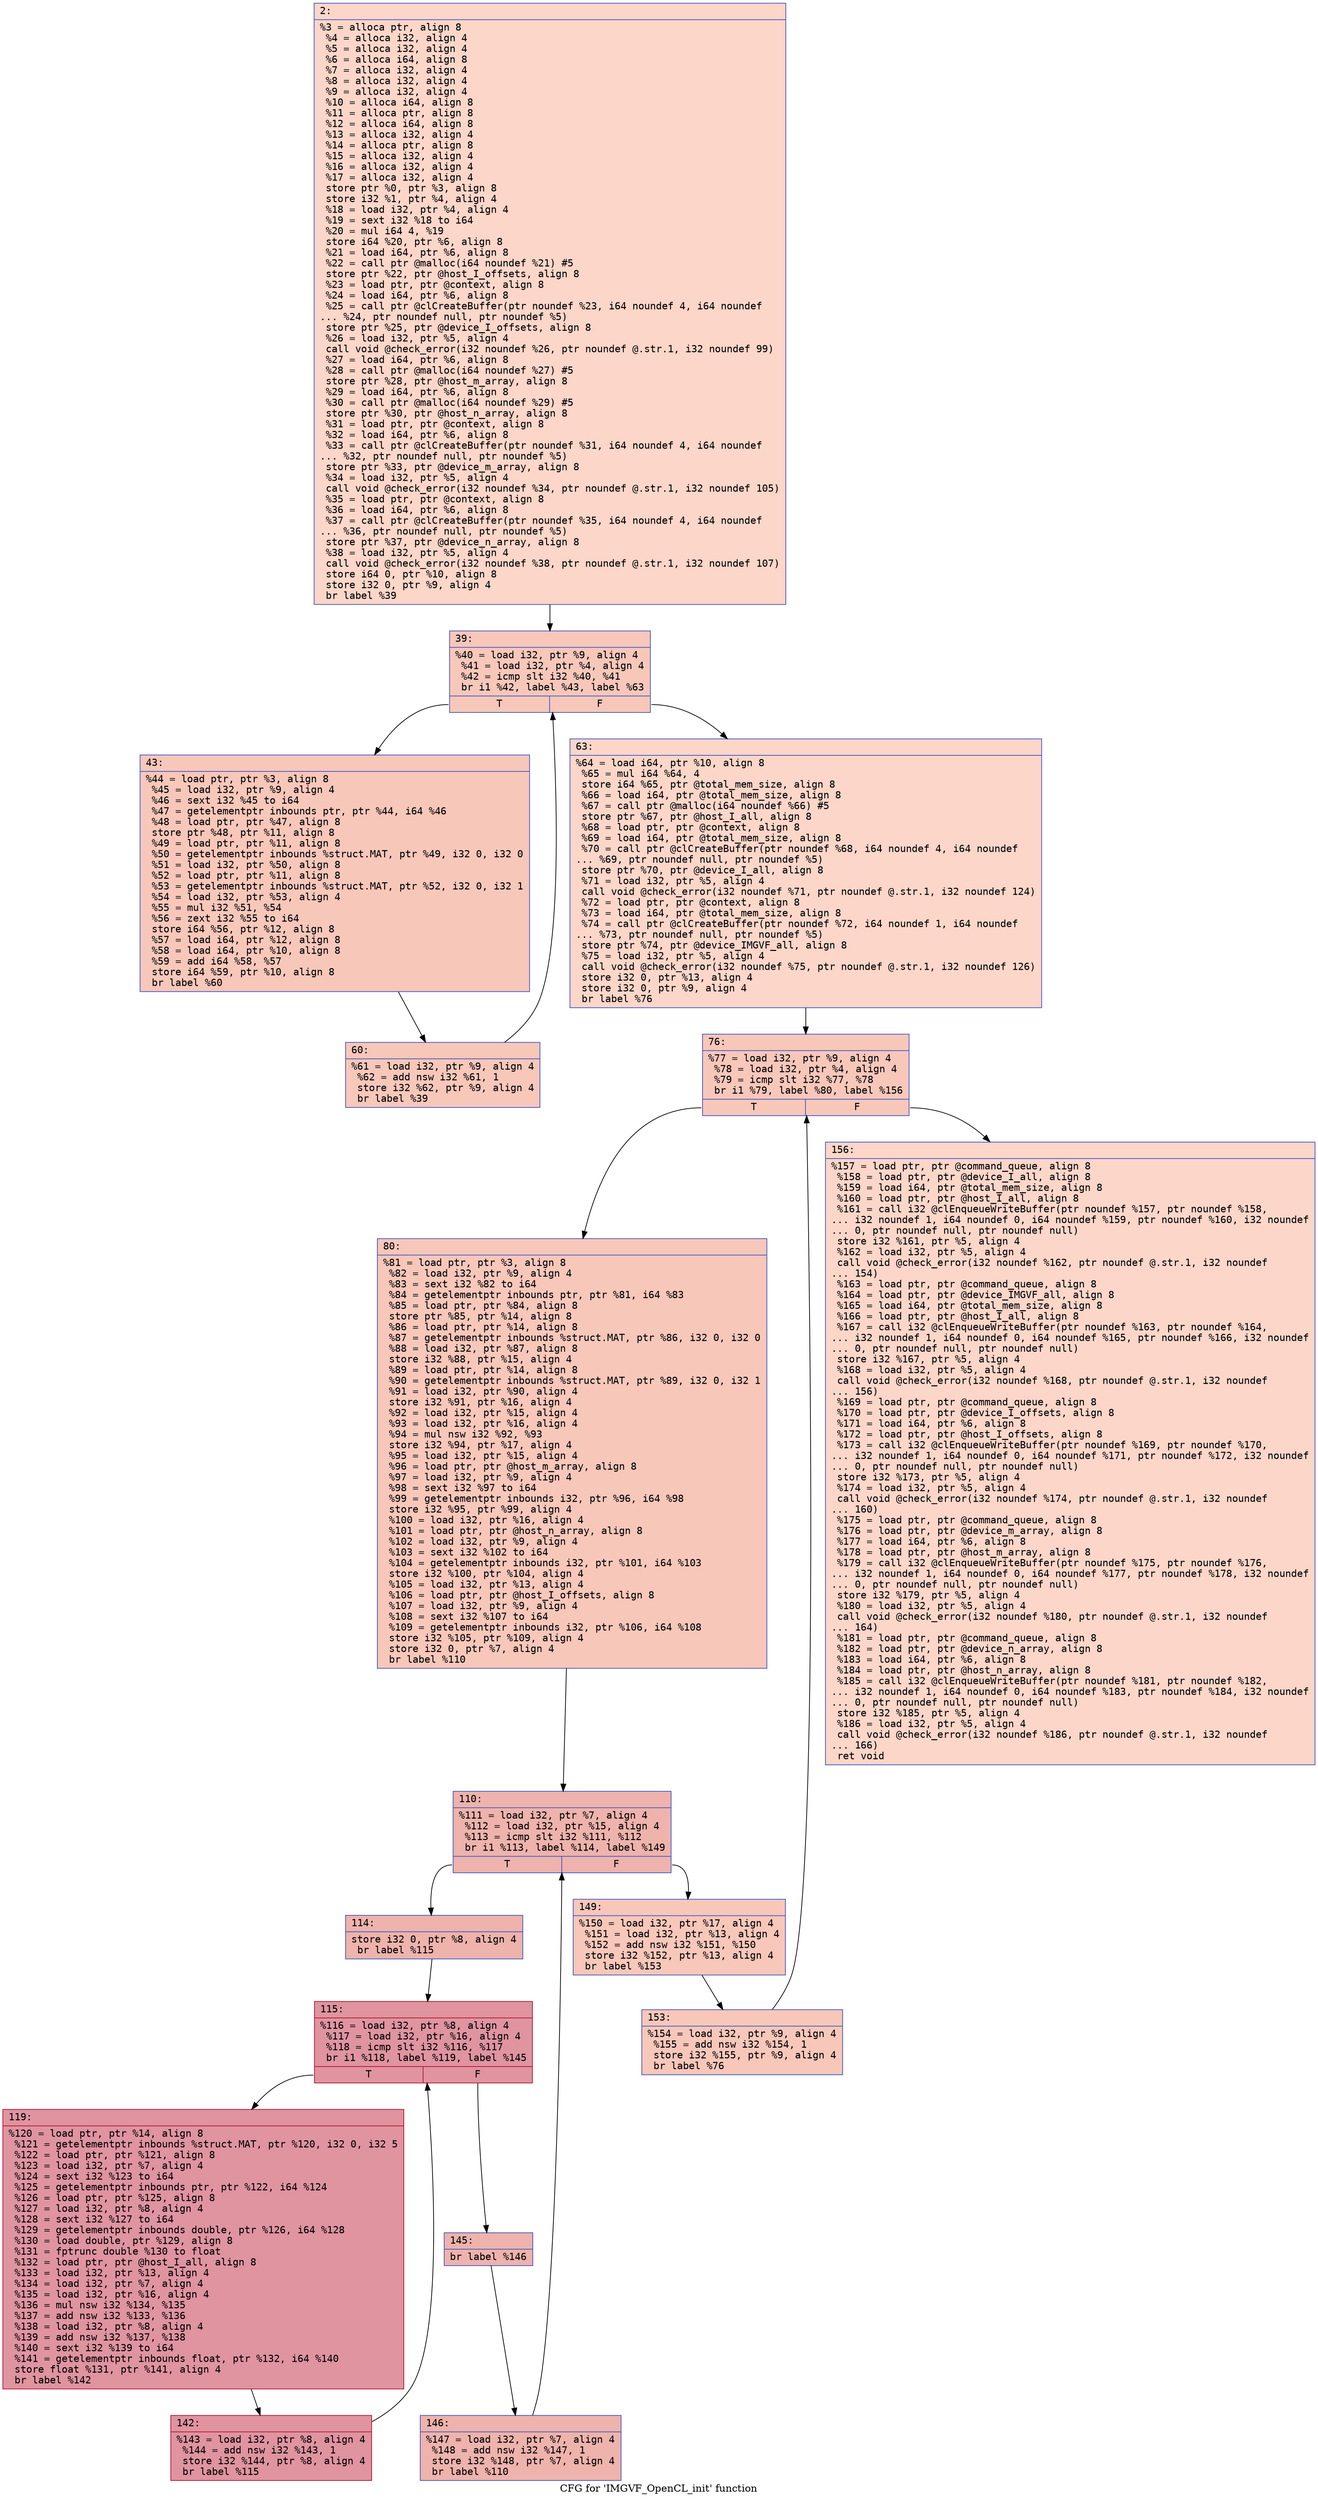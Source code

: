 digraph "CFG for 'IMGVF_OpenCL_init' function" {
	label="CFG for 'IMGVF_OpenCL_init' function";

	Node0x600001ad21c0 [shape=record,color="#3d50c3ff", style=filled, fillcolor="#f6a38570" fontname="Courier",label="{2:\l|  %3 = alloca ptr, align 8\l  %4 = alloca i32, align 4\l  %5 = alloca i32, align 4\l  %6 = alloca i64, align 8\l  %7 = alloca i32, align 4\l  %8 = alloca i32, align 4\l  %9 = alloca i32, align 4\l  %10 = alloca i64, align 8\l  %11 = alloca ptr, align 8\l  %12 = alloca i64, align 8\l  %13 = alloca i32, align 4\l  %14 = alloca ptr, align 8\l  %15 = alloca i32, align 4\l  %16 = alloca i32, align 4\l  %17 = alloca i32, align 4\l  store ptr %0, ptr %3, align 8\l  store i32 %1, ptr %4, align 4\l  %18 = load i32, ptr %4, align 4\l  %19 = sext i32 %18 to i64\l  %20 = mul i64 4, %19\l  store i64 %20, ptr %6, align 8\l  %21 = load i64, ptr %6, align 8\l  %22 = call ptr @malloc(i64 noundef %21) #5\l  store ptr %22, ptr @host_I_offsets, align 8\l  %23 = load ptr, ptr @context, align 8\l  %24 = load i64, ptr %6, align 8\l  %25 = call ptr @clCreateBuffer(ptr noundef %23, i64 noundef 4, i64 noundef\l... %24, ptr noundef null, ptr noundef %5)\l  store ptr %25, ptr @device_I_offsets, align 8\l  %26 = load i32, ptr %5, align 4\l  call void @check_error(i32 noundef %26, ptr noundef @.str.1, i32 noundef 99)\l  %27 = load i64, ptr %6, align 8\l  %28 = call ptr @malloc(i64 noundef %27) #5\l  store ptr %28, ptr @host_m_array, align 8\l  %29 = load i64, ptr %6, align 8\l  %30 = call ptr @malloc(i64 noundef %29) #5\l  store ptr %30, ptr @host_n_array, align 8\l  %31 = load ptr, ptr @context, align 8\l  %32 = load i64, ptr %6, align 8\l  %33 = call ptr @clCreateBuffer(ptr noundef %31, i64 noundef 4, i64 noundef\l... %32, ptr noundef null, ptr noundef %5)\l  store ptr %33, ptr @device_m_array, align 8\l  %34 = load i32, ptr %5, align 4\l  call void @check_error(i32 noundef %34, ptr noundef @.str.1, i32 noundef 105)\l  %35 = load ptr, ptr @context, align 8\l  %36 = load i64, ptr %6, align 8\l  %37 = call ptr @clCreateBuffer(ptr noundef %35, i64 noundef 4, i64 noundef\l... %36, ptr noundef null, ptr noundef %5)\l  store ptr %37, ptr @device_n_array, align 8\l  %38 = load i32, ptr %5, align 4\l  call void @check_error(i32 noundef %38, ptr noundef @.str.1, i32 noundef 107)\l  store i64 0, ptr %10, align 8\l  store i32 0, ptr %9, align 4\l  br label %39\l}"];
	Node0x600001ad21c0 -> Node0x600001ad2210[tooltip="2 -> 39\nProbability 100.00%" ];
	Node0x600001ad2210 [shape=record,color="#3d50c3ff", style=filled, fillcolor="#ec7f6370" fontname="Courier",label="{39:\l|  %40 = load i32, ptr %9, align 4\l  %41 = load i32, ptr %4, align 4\l  %42 = icmp slt i32 %40, %41\l  br i1 %42, label %43, label %63\l|{<s0>T|<s1>F}}"];
	Node0x600001ad2210:s0 -> Node0x600001ad2260[tooltip="39 -> 43\nProbability 96.88%" ];
	Node0x600001ad2210:s1 -> Node0x600001ad2300[tooltip="39 -> 63\nProbability 3.12%" ];
	Node0x600001ad2260 [shape=record,color="#3d50c3ff", style=filled, fillcolor="#ec7f6370" fontname="Courier",label="{43:\l|  %44 = load ptr, ptr %3, align 8\l  %45 = load i32, ptr %9, align 4\l  %46 = sext i32 %45 to i64\l  %47 = getelementptr inbounds ptr, ptr %44, i64 %46\l  %48 = load ptr, ptr %47, align 8\l  store ptr %48, ptr %11, align 8\l  %49 = load ptr, ptr %11, align 8\l  %50 = getelementptr inbounds %struct.MAT, ptr %49, i32 0, i32 0\l  %51 = load i32, ptr %50, align 8\l  %52 = load ptr, ptr %11, align 8\l  %53 = getelementptr inbounds %struct.MAT, ptr %52, i32 0, i32 1\l  %54 = load i32, ptr %53, align 4\l  %55 = mul i32 %51, %54\l  %56 = zext i32 %55 to i64\l  store i64 %56, ptr %12, align 8\l  %57 = load i64, ptr %12, align 8\l  %58 = load i64, ptr %10, align 8\l  %59 = add i64 %58, %57\l  store i64 %59, ptr %10, align 8\l  br label %60\l}"];
	Node0x600001ad2260 -> Node0x600001ad22b0[tooltip="43 -> 60\nProbability 100.00%" ];
	Node0x600001ad22b0 [shape=record,color="#3d50c3ff", style=filled, fillcolor="#ec7f6370" fontname="Courier",label="{60:\l|  %61 = load i32, ptr %9, align 4\l  %62 = add nsw i32 %61, 1\l  store i32 %62, ptr %9, align 4\l  br label %39\l}"];
	Node0x600001ad22b0 -> Node0x600001ad2210[tooltip="60 -> 39\nProbability 100.00%" ];
	Node0x600001ad2300 [shape=record,color="#3d50c3ff", style=filled, fillcolor="#f6a38570" fontname="Courier",label="{63:\l|  %64 = load i64, ptr %10, align 8\l  %65 = mul i64 %64, 4\l  store i64 %65, ptr @total_mem_size, align 8\l  %66 = load i64, ptr @total_mem_size, align 8\l  %67 = call ptr @malloc(i64 noundef %66) #5\l  store ptr %67, ptr @host_I_all, align 8\l  %68 = load ptr, ptr @context, align 8\l  %69 = load i64, ptr @total_mem_size, align 8\l  %70 = call ptr @clCreateBuffer(ptr noundef %68, i64 noundef 4, i64 noundef\l... %69, ptr noundef null, ptr noundef %5)\l  store ptr %70, ptr @device_I_all, align 8\l  %71 = load i32, ptr %5, align 4\l  call void @check_error(i32 noundef %71, ptr noundef @.str.1, i32 noundef 124)\l  %72 = load ptr, ptr @context, align 8\l  %73 = load i64, ptr @total_mem_size, align 8\l  %74 = call ptr @clCreateBuffer(ptr noundef %72, i64 noundef 1, i64 noundef\l... %73, ptr noundef null, ptr noundef %5)\l  store ptr %74, ptr @device_IMGVF_all, align 8\l  %75 = load i32, ptr %5, align 4\l  call void @check_error(i32 noundef %75, ptr noundef @.str.1, i32 noundef 126)\l  store i32 0, ptr %13, align 4\l  store i32 0, ptr %9, align 4\l  br label %76\l}"];
	Node0x600001ad2300 -> Node0x600001ad2350[tooltip="63 -> 76\nProbability 100.00%" ];
	Node0x600001ad2350 [shape=record,color="#3d50c3ff", style=filled, fillcolor="#ec7f6370" fontname="Courier",label="{76:\l|  %77 = load i32, ptr %9, align 4\l  %78 = load i32, ptr %4, align 4\l  %79 = icmp slt i32 %77, %78\l  br i1 %79, label %80, label %156\l|{<s0>T|<s1>F}}"];
	Node0x600001ad2350:s0 -> Node0x600001ad23a0[tooltip="76 -> 80\nProbability 96.88%" ];
	Node0x600001ad2350:s1 -> Node0x600001ad26c0[tooltip="76 -> 156\nProbability 3.12%" ];
	Node0x600001ad23a0 [shape=record,color="#3d50c3ff", style=filled, fillcolor="#ec7f6370" fontname="Courier",label="{80:\l|  %81 = load ptr, ptr %3, align 8\l  %82 = load i32, ptr %9, align 4\l  %83 = sext i32 %82 to i64\l  %84 = getelementptr inbounds ptr, ptr %81, i64 %83\l  %85 = load ptr, ptr %84, align 8\l  store ptr %85, ptr %14, align 8\l  %86 = load ptr, ptr %14, align 8\l  %87 = getelementptr inbounds %struct.MAT, ptr %86, i32 0, i32 0\l  %88 = load i32, ptr %87, align 8\l  store i32 %88, ptr %15, align 4\l  %89 = load ptr, ptr %14, align 8\l  %90 = getelementptr inbounds %struct.MAT, ptr %89, i32 0, i32 1\l  %91 = load i32, ptr %90, align 4\l  store i32 %91, ptr %16, align 4\l  %92 = load i32, ptr %15, align 4\l  %93 = load i32, ptr %16, align 4\l  %94 = mul nsw i32 %92, %93\l  store i32 %94, ptr %17, align 4\l  %95 = load i32, ptr %15, align 4\l  %96 = load ptr, ptr @host_m_array, align 8\l  %97 = load i32, ptr %9, align 4\l  %98 = sext i32 %97 to i64\l  %99 = getelementptr inbounds i32, ptr %96, i64 %98\l  store i32 %95, ptr %99, align 4\l  %100 = load i32, ptr %16, align 4\l  %101 = load ptr, ptr @host_n_array, align 8\l  %102 = load i32, ptr %9, align 4\l  %103 = sext i32 %102 to i64\l  %104 = getelementptr inbounds i32, ptr %101, i64 %103\l  store i32 %100, ptr %104, align 4\l  %105 = load i32, ptr %13, align 4\l  %106 = load ptr, ptr @host_I_offsets, align 8\l  %107 = load i32, ptr %9, align 4\l  %108 = sext i32 %107 to i64\l  %109 = getelementptr inbounds i32, ptr %106, i64 %108\l  store i32 %105, ptr %109, align 4\l  store i32 0, ptr %7, align 4\l  br label %110\l}"];
	Node0x600001ad23a0 -> Node0x600001ad23f0[tooltip="80 -> 110\nProbability 100.00%" ];
	Node0x600001ad23f0 [shape=record,color="#3d50c3ff", style=filled, fillcolor="#d6524470" fontname="Courier",label="{110:\l|  %111 = load i32, ptr %7, align 4\l  %112 = load i32, ptr %15, align 4\l  %113 = icmp slt i32 %111, %112\l  br i1 %113, label %114, label %149\l|{<s0>T|<s1>F}}"];
	Node0x600001ad23f0:s0 -> Node0x600001ad2440[tooltip="110 -> 114\nProbability 96.88%" ];
	Node0x600001ad23f0:s1 -> Node0x600001ad2620[tooltip="110 -> 149\nProbability 3.12%" ];
	Node0x600001ad2440 [shape=record,color="#3d50c3ff", style=filled, fillcolor="#d6524470" fontname="Courier",label="{114:\l|  store i32 0, ptr %8, align 4\l  br label %115\l}"];
	Node0x600001ad2440 -> Node0x600001ad2490[tooltip="114 -> 115\nProbability 100.00%" ];
	Node0x600001ad2490 [shape=record,color="#b70d28ff", style=filled, fillcolor="#b70d2870" fontname="Courier",label="{115:\l|  %116 = load i32, ptr %8, align 4\l  %117 = load i32, ptr %16, align 4\l  %118 = icmp slt i32 %116, %117\l  br i1 %118, label %119, label %145\l|{<s0>T|<s1>F}}"];
	Node0x600001ad2490:s0 -> Node0x600001ad24e0[tooltip="115 -> 119\nProbability 96.88%" ];
	Node0x600001ad2490:s1 -> Node0x600001ad2580[tooltip="115 -> 145\nProbability 3.12%" ];
	Node0x600001ad24e0 [shape=record,color="#b70d28ff", style=filled, fillcolor="#b70d2870" fontname="Courier",label="{119:\l|  %120 = load ptr, ptr %14, align 8\l  %121 = getelementptr inbounds %struct.MAT, ptr %120, i32 0, i32 5\l  %122 = load ptr, ptr %121, align 8\l  %123 = load i32, ptr %7, align 4\l  %124 = sext i32 %123 to i64\l  %125 = getelementptr inbounds ptr, ptr %122, i64 %124\l  %126 = load ptr, ptr %125, align 8\l  %127 = load i32, ptr %8, align 4\l  %128 = sext i32 %127 to i64\l  %129 = getelementptr inbounds double, ptr %126, i64 %128\l  %130 = load double, ptr %129, align 8\l  %131 = fptrunc double %130 to float\l  %132 = load ptr, ptr @host_I_all, align 8\l  %133 = load i32, ptr %13, align 4\l  %134 = load i32, ptr %7, align 4\l  %135 = load i32, ptr %16, align 4\l  %136 = mul nsw i32 %134, %135\l  %137 = add nsw i32 %133, %136\l  %138 = load i32, ptr %8, align 4\l  %139 = add nsw i32 %137, %138\l  %140 = sext i32 %139 to i64\l  %141 = getelementptr inbounds float, ptr %132, i64 %140\l  store float %131, ptr %141, align 4\l  br label %142\l}"];
	Node0x600001ad24e0 -> Node0x600001ad2530[tooltip="119 -> 142\nProbability 100.00%" ];
	Node0x600001ad2530 [shape=record,color="#b70d28ff", style=filled, fillcolor="#b70d2870" fontname="Courier",label="{142:\l|  %143 = load i32, ptr %8, align 4\l  %144 = add nsw i32 %143, 1\l  store i32 %144, ptr %8, align 4\l  br label %115\l}"];
	Node0x600001ad2530 -> Node0x600001ad2490[tooltip="142 -> 115\nProbability 100.00%" ];
	Node0x600001ad2580 [shape=record,color="#3d50c3ff", style=filled, fillcolor="#d6524470" fontname="Courier",label="{145:\l|  br label %146\l}"];
	Node0x600001ad2580 -> Node0x600001ad25d0[tooltip="145 -> 146\nProbability 100.00%" ];
	Node0x600001ad25d0 [shape=record,color="#3d50c3ff", style=filled, fillcolor="#d6524470" fontname="Courier",label="{146:\l|  %147 = load i32, ptr %7, align 4\l  %148 = add nsw i32 %147, 1\l  store i32 %148, ptr %7, align 4\l  br label %110\l}"];
	Node0x600001ad25d0 -> Node0x600001ad23f0[tooltip="146 -> 110\nProbability 100.00%" ];
	Node0x600001ad2620 [shape=record,color="#3d50c3ff", style=filled, fillcolor="#ec7f6370" fontname="Courier",label="{149:\l|  %150 = load i32, ptr %17, align 4\l  %151 = load i32, ptr %13, align 4\l  %152 = add nsw i32 %151, %150\l  store i32 %152, ptr %13, align 4\l  br label %153\l}"];
	Node0x600001ad2620 -> Node0x600001ad2670[tooltip="149 -> 153\nProbability 100.00%" ];
	Node0x600001ad2670 [shape=record,color="#3d50c3ff", style=filled, fillcolor="#ec7f6370" fontname="Courier",label="{153:\l|  %154 = load i32, ptr %9, align 4\l  %155 = add nsw i32 %154, 1\l  store i32 %155, ptr %9, align 4\l  br label %76\l}"];
	Node0x600001ad2670 -> Node0x600001ad2350[tooltip="153 -> 76\nProbability 100.00%" ];
	Node0x600001ad26c0 [shape=record,color="#3d50c3ff", style=filled, fillcolor="#f6a38570" fontname="Courier",label="{156:\l|  %157 = load ptr, ptr @command_queue, align 8\l  %158 = load ptr, ptr @device_I_all, align 8\l  %159 = load i64, ptr @total_mem_size, align 8\l  %160 = load ptr, ptr @host_I_all, align 8\l  %161 = call i32 @clEnqueueWriteBuffer(ptr noundef %157, ptr noundef %158,\l... i32 noundef 1, i64 noundef 0, i64 noundef %159, ptr noundef %160, i32 noundef\l... 0, ptr noundef null, ptr noundef null)\l  store i32 %161, ptr %5, align 4\l  %162 = load i32, ptr %5, align 4\l  call void @check_error(i32 noundef %162, ptr noundef @.str.1, i32 noundef\l... 154)\l  %163 = load ptr, ptr @command_queue, align 8\l  %164 = load ptr, ptr @device_IMGVF_all, align 8\l  %165 = load i64, ptr @total_mem_size, align 8\l  %166 = load ptr, ptr @host_I_all, align 8\l  %167 = call i32 @clEnqueueWriteBuffer(ptr noundef %163, ptr noundef %164,\l... i32 noundef 1, i64 noundef 0, i64 noundef %165, ptr noundef %166, i32 noundef\l... 0, ptr noundef null, ptr noundef null)\l  store i32 %167, ptr %5, align 4\l  %168 = load i32, ptr %5, align 4\l  call void @check_error(i32 noundef %168, ptr noundef @.str.1, i32 noundef\l... 156)\l  %169 = load ptr, ptr @command_queue, align 8\l  %170 = load ptr, ptr @device_I_offsets, align 8\l  %171 = load i64, ptr %6, align 8\l  %172 = load ptr, ptr @host_I_offsets, align 8\l  %173 = call i32 @clEnqueueWriteBuffer(ptr noundef %169, ptr noundef %170,\l... i32 noundef 1, i64 noundef 0, i64 noundef %171, ptr noundef %172, i32 noundef\l... 0, ptr noundef null, ptr noundef null)\l  store i32 %173, ptr %5, align 4\l  %174 = load i32, ptr %5, align 4\l  call void @check_error(i32 noundef %174, ptr noundef @.str.1, i32 noundef\l... 160)\l  %175 = load ptr, ptr @command_queue, align 8\l  %176 = load ptr, ptr @device_m_array, align 8\l  %177 = load i64, ptr %6, align 8\l  %178 = load ptr, ptr @host_m_array, align 8\l  %179 = call i32 @clEnqueueWriteBuffer(ptr noundef %175, ptr noundef %176,\l... i32 noundef 1, i64 noundef 0, i64 noundef %177, ptr noundef %178, i32 noundef\l... 0, ptr noundef null, ptr noundef null)\l  store i32 %179, ptr %5, align 4\l  %180 = load i32, ptr %5, align 4\l  call void @check_error(i32 noundef %180, ptr noundef @.str.1, i32 noundef\l... 164)\l  %181 = load ptr, ptr @command_queue, align 8\l  %182 = load ptr, ptr @device_n_array, align 8\l  %183 = load i64, ptr %6, align 8\l  %184 = load ptr, ptr @host_n_array, align 8\l  %185 = call i32 @clEnqueueWriteBuffer(ptr noundef %181, ptr noundef %182,\l... i32 noundef 1, i64 noundef 0, i64 noundef %183, ptr noundef %184, i32 noundef\l... 0, ptr noundef null, ptr noundef null)\l  store i32 %185, ptr %5, align 4\l  %186 = load i32, ptr %5, align 4\l  call void @check_error(i32 noundef %186, ptr noundef @.str.1, i32 noundef\l... 166)\l  ret void\l}"];
}
